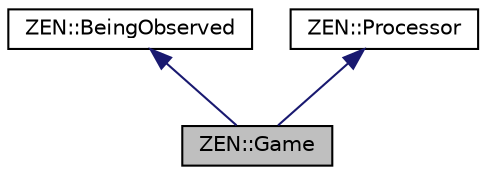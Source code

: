 digraph "ZEN::Game"
{
 // LATEX_PDF_SIZE
  edge [fontname="Helvetica",fontsize="10",labelfontname="Helvetica",labelfontsize="10"];
  node [fontname="Helvetica",fontsize="10",shape=record];
  Node1 [label="ZEN::Game",height=0.2,width=0.4,color="black", fillcolor="grey75", style="filled", fontcolor="black",tooltip=" "];
  Node2 -> Node1 [dir="back",color="midnightblue",fontsize="10",style="solid",fontname="Helvetica"];
  Node2 [label="ZEN::BeingObserved",height=0.2,width=0.4,color="black", fillcolor="white", style="filled",URL="$classZEN_1_1BeingObserved.html",tooltip=" "];
  Node3 -> Node1 [dir="back",color="midnightblue",fontsize="10",style="solid",fontname="Helvetica"];
  Node3 [label="ZEN::Processor",height=0.2,width=0.4,color="black", fillcolor="white", style="filled",URL="$classZEN_1_1Processor.html",tooltip=" "];
}
